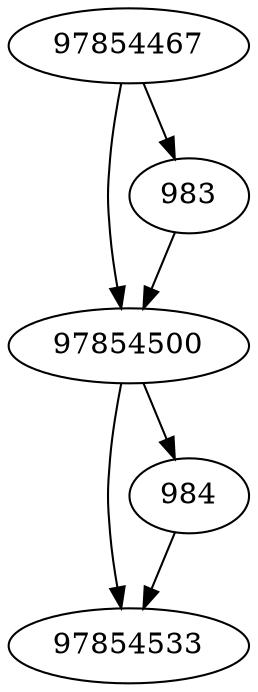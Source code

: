 strict digraph  {
97854467;
97854500;
97854533;
983;
984;
97854467 -> 97854500;
97854467 -> 983;
97854500 -> 984;
97854500 -> 97854533;
983 -> 97854500;
984 -> 97854533;
}
